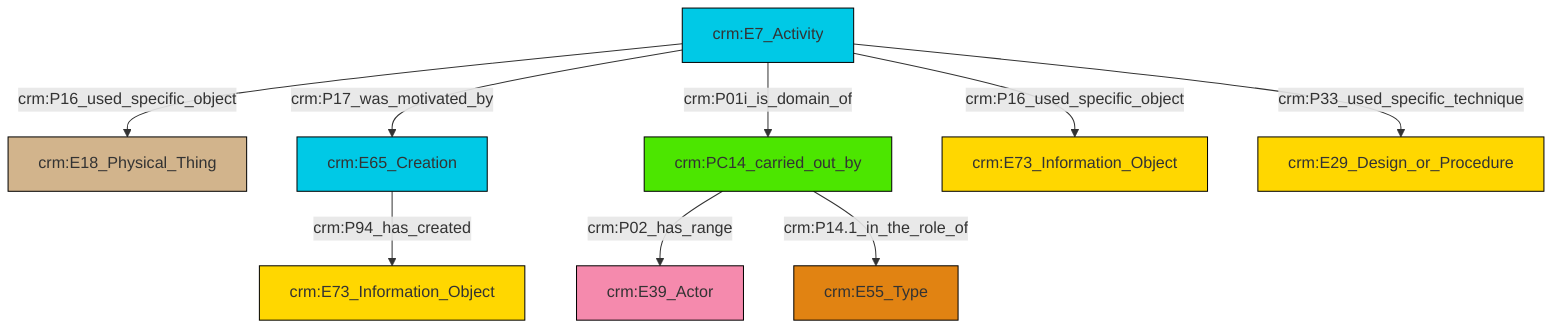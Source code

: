 graph TD
classDef Literal fill:#f2f2f2,stroke:#000000;
classDef CRM_Entity fill:#FFFFFF,stroke:#000000;
classDef Temporal_Entity fill:#00C9E6, stroke:#000000;
classDef Type fill:#E18312, stroke:#000000;
classDef Time-Span fill:#2C9C91, stroke:#000000;
classDef Appellation fill:#FFEB7F, stroke:#000000;
classDef Place fill:#008836, stroke:#000000;
classDef Persistent_Item fill:#B266B2, stroke:#000000;
classDef Conceptual_Object fill:#FFD700, stroke:#000000;
classDef Physical_Thing fill:#D2B48C, stroke:#000000;
classDef Actor fill:#f58aad, stroke:#000000;
classDef PC_Classes fill:#4ce600, stroke:#000000;
classDef Multi fill:#cccccc,stroke:#000000;

6["crm:E7_Activity"]:::Temporal_Entity -->|crm:P17_was_motivated_by| 7["crm:E65_Creation"]:::Temporal_Entity
8["crm:PC14_carried_out_by"]:::PC_Classes -->|crm:P02_has_range| 2["crm:E39_Actor"]:::Actor
6["crm:E7_Activity"]:::Temporal_Entity -->|crm:P16_used_specific_object| 4["crm:E18_Physical_Thing"]:::Physical_Thing
6["crm:E7_Activity"]:::Temporal_Entity -->|crm:P16_used_specific_object| 9["crm:E73_Information_Object"]:::Conceptual_Object
7["crm:E65_Creation"]:::Temporal_Entity -->|crm:P94_has_created| 11["crm:E73_Information_Object"]:::Conceptual_Object
8["crm:PC14_carried_out_by"]:::PC_Classes -->|crm:P14.1_in_the_role_of| 0["crm:E55_Type"]:::Type
6["crm:E7_Activity"]:::Temporal_Entity -->|crm:P33_used_specific_technique| 15["crm:E29_Design_or_Procedure"]:::Conceptual_Object
6["crm:E7_Activity"]:::Temporal_Entity -->|crm:P01i_is_domain_of| 8["crm:PC14_carried_out_by"]:::PC_Classes
